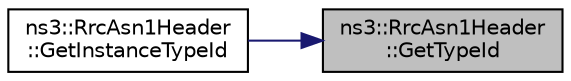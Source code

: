 digraph "ns3::RrcAsn1Header::GetTypeId"
{
 // LATEX_PDF_SIZE
  edge [fontname="Helvetica",fontsize="10",labelfontname="Helvetica",labelfontsize="10"];
  node [fontname="Helvetica",fontsize="10",shape=record];
  rankdir="RL";
  Node1 [label="ns3::RrcAsn1Header\l::GetTypeId",height=0.2,width=0.4,color="black", fillcolor="grey75", style="filled", fontcolor="black",tooltip="Get the type ID."];
  Node1 -> Node2 [dir="back",color="midnightblue",fontsize="10",style="solid",fontname="Helvetica"];
  Node2 [label="ns3::RrcAsn1Header\l::GetInstanceTypeId",height=0.2,width=0.4,color="black", fillcolor="white", style="filled",URL="$classns3_1_1_rrc_asn1_header.html#afbe6f9eed6b973efdd397469a2f25462",tooltip="Get the most derived TypeId for this Object."];
}
